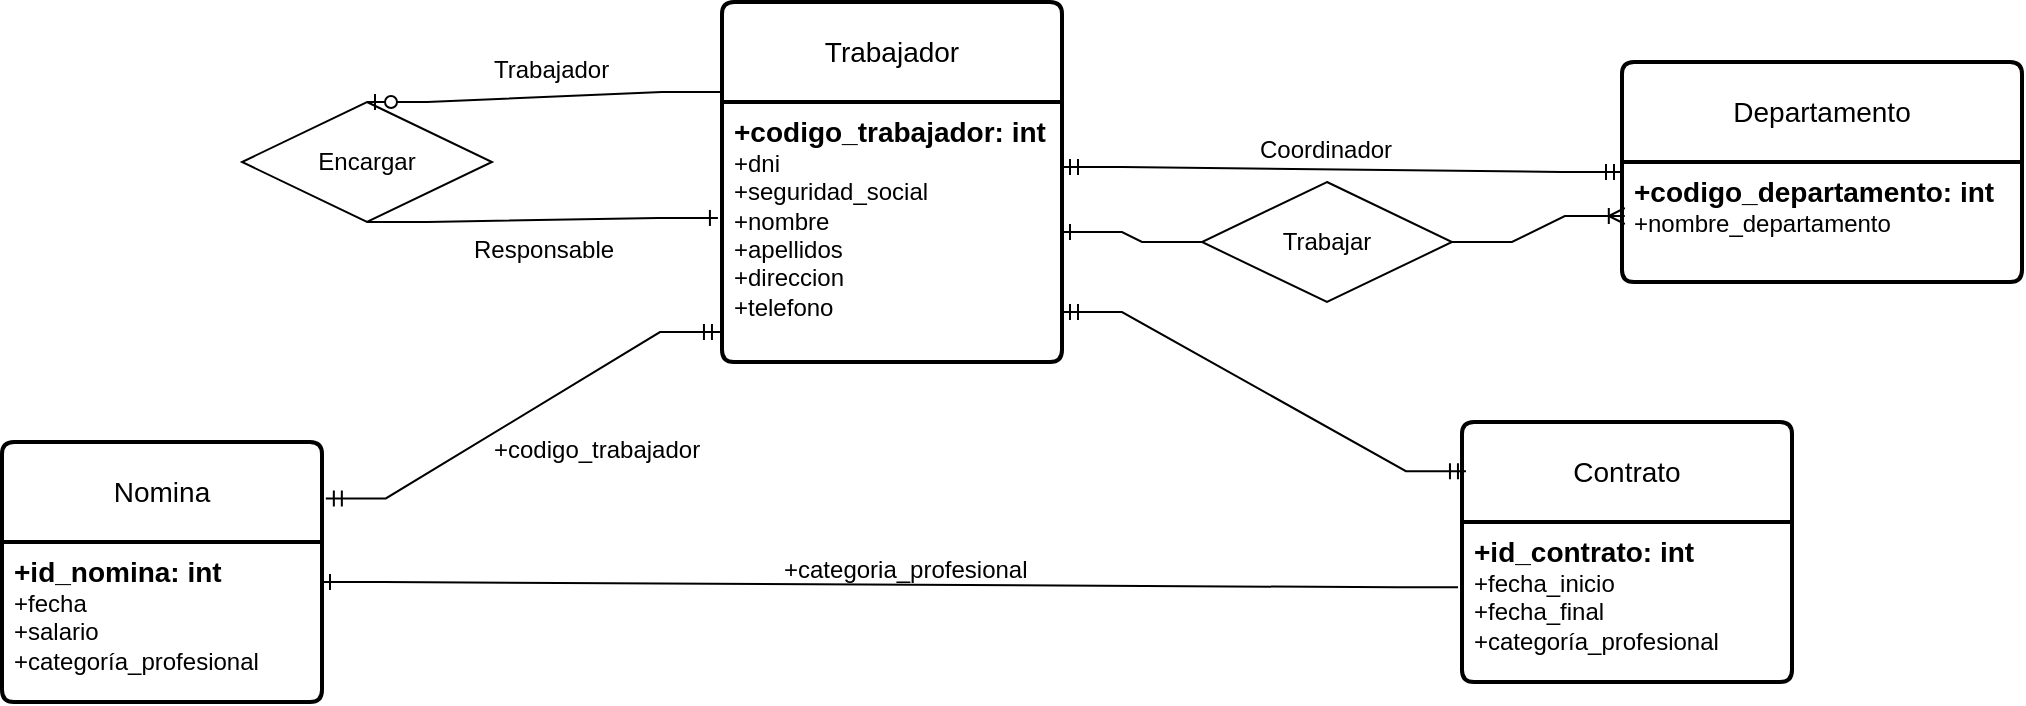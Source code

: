 <mxfile version="22.0.4" type="github">
  <diagram id="R2lEEEUBdFMjLlhIrx00" name="Page-1">
    <mxGraphModel dx="2140" dy="574" grid="1" gridSize="10" guides="1" tooltips="1" connect="1" arrows="1" fold="1" page="1" pageScale="1" pageWidth="850" pageHeight="1100" math="0" shadow="0" extFonts="Permanent Marker^https://fonts.googleapis.com/css?family=Permanent+Marker">
      <root>
        <mxCell id="0" />
        <mxCell id="1" parent="0" />
        <mxCell id="gvX3EpY5Q0zR5tGafqpT-1" value="Trabajador" style="swimlane;childLayout=stackLayout;horizontal=1;startSize=50;horizontalStack=0;rounded=1;fontSize=14;fontStyle=0;strokeWidth=2;resizeParent=0;resizeLast=1;shadow=0;dashed=0;align=center;arcSize=4;whiteSpace=wrap;html=1;" parent="1" vertex="1">
          <mxGeometry x="340" y="90" width="170" height="180" as="geometry" />
        </mxCell>
        <mxCell id="gvX3EpY5Q0zR5tGafqpT-2" value="&lt;b&gt;&lt;font style=&quot;font-size: 14px;&quot;&gt;+codigo_trabajador: int&lt;/font&gt;&lt;/b&gt;&lt;br&gt;+dni&lt;br&gt;+seguridad_social&lt;br&gt;+nombre&lt;br&gt;+apellidos&lt;br&gt;+direccion&lt;br&gt;+telefono" style="align=left;strokeColor=none;fillColor=none;spacingLeft=4;fontSize=12;verticalAlign=top;resizable=0;rotatable=0;part=1;html=1;" parent="gvX3EpY5Q0zR5tGafqpT-1" vertex="1">
          <mxGeometry y="50" width="170" height="130" as="geometry" />
        </mxCell>
        <mxCell id="Ul1wBHSkVidiu57l8BO9-17" value="Departamento" style="swimlane;childLayout=stackLayout;horizontal=1;startSize=50;horizontalStack=0;rounded=1;fontSize=14;fontStyle=0;strokeWidth=2;resizeParent=0;resizeLast=1;shadow=0;dashed=0;align=center;arcSize=4;whiteSpace=wrap;html=1;" parent="1" vertex="1">
          <mxGeometry x="790" y="120" width="200" height="110" as="geometry">
            <mxRectangle x="540" y="80" width="130" height="50" as="alternateBounds" />
          </mxGeometry>
        </mxCell>
        <mxCell id="Ul1wBHSkVidiu57l8BO9-18" value="&lt;b&gt;&lt;font style=&quot;font-size: 14px;&quot;&gt;+codigo_departamento: int&lt;/font&gt;&lt;/b&gt;&lt;br&gt;+nombre_departamento" style="align=left;strokeColor=none;fillColor=none;spacingLeft=4;fontSize=12;verticalAlign=top;resizable=0;rotatable=0;part=1;html=1;" parent="Ul1wBHSkVidiu57l8BO9-17" vertex="1">
          <mxGeometry y="50" width="200" height="60" as="geometry" />
        </mxCell>
        <mxCell id="Ul1wBHSkVidiu57l8BO9-19" value="Trabajar" style="shape=rhombus;perimeter=rhombusPerimeter;whiteSpace=wrap;html=1;align=center;" parent="1" vertex="1">
          <mxGeometry x="580" y="180" width="125" height="60" as="geometry" />
        </mxCell>
        <mxCell id="Ul1wBHSkVidiu57l8BO9-25" value="" style="edgeStyle=entityRelationEdgeStyle;fontSize=12;html=1;endArrow=ERoneToMany;rounded=0;exitX=1;exitY=0.5;exitDx=0;exitDy=0;entryX=0.007;entryY=0.45;entryDx=0;entryDy=0;entryPerimeter=0;" parent="1" source="Ul1wBHSkVidiu57l8BO9-19" target="Ul1wBHSkVidiu57l8BO9-18" edge="1">
          <mxGeometry width="100" height="100" relative="1" as="geometry">
            <mxPoint x="600" y="330" as="sourcePoint" />
            <mxPoint x="690" y="240" as="targetPoint" />
          </mxGeometry>
        </mxCell>
        <mxCell id="Ul1wBHSkVidiu57l8BO9-26" value="" style="edgeStyle=entityRelationEdgeStyle;fontSize=12;html=1;endArrow=ERone;endFill=1;rounded=0;" parent="1" source="Ul1wBHSkVidiu57l8BO9-19" target="gvX3EpY5Q0zR5tGafqpT-2" edge="1">
          <mxGeometry width="100" height="100" relative="1" as="geometry">
            <mxPoint x="632.235" y="284.08" as="sourcePoint" />
            <mxPoint x="677.76" y="290" as="targetPoint" />
          </mxGeometry>
        </mxCell>
        <mxCell id="_TuebvO3D3MZm0JwuIhE-1" value="Encargar" style="shape=rhombus;perimeter=rhombusPerimeter;whiteSpace=wrap;html=1;align=center;" parent="1" vertex="1">
          <mxGeometry x="100" y="140" width="125" height="60" as="geometry" />
        </mxCell>
        <mxCell id="_TuebvO3D3MZm0JwuIhE-3" value="" style="edgeStyle=entityRelationEdgeStyle;fontSize=12;html=1;endArrow=ERzeroToOne;endFill=1;rounded=0;entryX=0.5;entryY=0;entryDx=0;entryDy=0;exitX=0;exitY=0.25;exitDx=0;exitDy=0;" parent="1" source="gvX3EpY5Q0zR5tGafqpT-1" target="_TuebvO3D3MZm0JwuIhE-1" edge="1">
          <mxGeometry width="100" height="100" relative="1" as="geometry">
            <mxPoint x="60" y="90" as="sourcePoint" />
            <mxPoint x="180" y="170" as="targetPoint" />
            <Array as="points">
              <mxPoint x="10" y="190" />
              <mxPoint x="250" y="100" />
              <mxPoint x="250" y="100" />
              <mxPoint x="280" y="150" />
            </Array>
          </mxGeometry>
        </mxCell>
        <mxCell id="_TuebvO3D3MZm0JwuIhE-4" value="Trabajador&lt;br&gt;" style="text;strokeColor=none;fillColor=none;spacingLeft=4;spacingRight=4;overflow=hidden;rotatable=0;points=[[0,0.5],[1,0.5]];portConstraint=eastwest;fontSize=12;whiteSpace=wrap;html=1;" parent="1" vertex="1">
          <mxGeometry x="220" y="110" width="70" height="30" as="geometry" />
        </mxCell>
        <mxCell id="_TuebvO3D3MZm0JwuIhE-5" value="" style="edgeStyle=entityRelationEdgeStyle;fontSize=12;html=1;endArrow=ERone;endFill=1;rounded=0;entryX=-0.012;entryY=0.446;entryDx=0;entryDy=0;entryPerimeter=0;exitX=0.5;exitY=1;exitDx=0;exitDy=0;" parent="1" source="_TuebvO3D3MZm0JwuIhE-1" target="gvX3EpY5Q0zR5tGafqpT-2" edge="1">
          <mxGeometry width="100" height="100" relative="1" as="geometry">
            <mxPoint x="160" y="230" as="sourcePoint" />
            <mxPoint x="163.75" y="250" as="targetPoint" />
          </mxGeometry>
        </mxCell>
        <mxCell id="_TuebvO3D3MZm0JwuIhE-6" value="Responsable" style="text;strokeColor=none;fillColor=none;spacingLeft=4;spacingRight=4;overflow=hidden;rotatable=0;points=[[0,0.5],[1,0.5]];portConstraint=eastwest;fontSize=12;whiteSpace=wrap;html=1;" parent="1" vertex="1">
          <mxGeometry x="210" y="200" width="80" height="30" as="geometry" />
        </mxCell>
        <mxCell id="_TuebvO3D3MZm0JwuIhE-7" value="" style="edgeStyle=entityRelationEdgeStyle;fontSize=12;html=1;endArrow=ERmandOne;startArrow=ERmandOne;rounded=0;exitX=1;exitY=0.25;exitDx=0;exitDy=0;entryX=0;entryY=0.5;entryDx=0;entryDy=0;" parent="1" source="gvX3EpY5Q0zR5tGafqpT-2" target="Ul1wBHSkVidiu57l8BO9-17" edge="1">
          <mxGeometry width="100" height="100" relative="1" as="geometry">
            <mxPoint x="540" y="150" as="sourcePoint" />
            <mxPoint x="640" y="50" as="targetPoint" />
          </mxGeometry>
        </mxCell>
        <mxCell id="_TuebvO3D3MZm0JwuIhE-8" value="Coordinador" style="text;strokeColor=none;fillColor=none;spacingLeft=4;spacingRight=4;overflow=hidden;rotatable=0;points=[[0,0.5],[1,0.5]];portConstraint=eastwest;fontSize=12;whiteSpace=wrap;html=1;" parent="1" vertex="1">
          <mxGeometry x="602.5" y="150" width="80" height="30" as="geometry" />
        </mxCell>
        <mxCell id="_TuebvO3D3MZm0JwuIhE-9" value="Contrato" style="swimlane;childLayout=stackLayout;horizontal=1;startSize=50;horizontalStack=0;rounded=1;fontSize=14;fontStyle=0;strokeWidth=2;resizeParent=0;resizeLast=1;shadow=0;dashed=0;align=center;arcSize=4;whiteSpace=wrap;html=1;" parent="1" vertex="1">
          <mxGeometry x="710" y="300" width="165" height="130" as="geometry" />
        </mxCell>
        <mxCell id="_TuebvO3D3MZm0JwuIhE-10" value="&lt;b&gt;&lt;font style=&quot;font-size: 14px;&quot;&gt;+id_contrato: int&lt;/font&gt;&lt;/b&gt;&lt;br&gt;+fecha_inicio&lt;br&gt;+fecha_final&lt;br&gt;+categoría_profesional" style="align=left;strokeColor=none;fillColor=none;spacingLeft=4;fontSize=12;verticalAlign=top;resizable=0;rotatable=0;part=1;html=1;" parent="_TuebvO3D3MZm0JwuIhE-9" vertex="1">
          <mxGeometry y="50" width="165" height="80" as="geometry" />
        </mxCell>
        <mxCell id="_TuebvO3D3MZm0JwuIhE-11" value="" style="edgeStyle=entityRelationEdgeStyle;fontSize=12;html=1;endArrow=ERmandOne;startArrow=ERmandOne;rounded=0;entryX=0.012;entryY=0.189;entryDx=0;entryDy=0;exitX=1;exitY=0.808;exitDx=0;exitDy=0;exitPerimeter=0;entryPerimeter=0;" parent="1" source="gvX3EpY5Q0zR5tGafqpT-2" target="_TuebvO3D3MZm0JwuIhE-9" edge="1">
          <mxGeometry width="100" height="100" relative="1" as="geometry">
            <mxPoint x="425" y="280" as="sourcePoint" />
            <mxPoint x="460" y="470" as="targetPoint" />
            <Array as="points">
              <mxPoint x="415" y="320" />
              <mxPoint x="355" y="350" />
              <mxPoint x="420" y="270" />
              <mxPoint x="395" y="350" />
              <mxPoint x="440" y="380" />
              <mxPoint x="335" y="350" />
              <mxPoint x="405" y="320" />
            </Array>
          </mxGeometry>
        </mxCell>
        <mxCell id="bF3afOXUOnpy5TdLRnv6-1" value="Nomina" style="swimlane;childLayout=stackLayout;horizontal=1;startSize=50;horizontalStack=0;rounded=1;fontSize=14;fontStyle=0;strokeWidth=2;resizeParent=0;resizeLast=1;shadow=0;dashed=0;align=center;arcSize=4;whiteSpace=wrap;html=1;" parent="1" vertex="1">
          <mxGeometry x="-20" y="310" width="160" height="130" as="geometry" />
        </mxCell>
        <mxCell id="bF3afOXUOnpy5TdLRnv6-2" value="&lt;b&gt;&lt;font style=&quot;font-size: 14px;&quot;&gt;+id_nomina: int&lt;/font&gt;&lt;/b&gt;&lt;br&gt;+fecha&lt;br&gt;+salario&lt;br&gt;+categoría_profesional" style="align=left;strokeColor=none;fillColor=none;spacingLeft=4;fontSize=12;verticalAlign=top;resizable=0;rotatable=0;part=1;html=1;" parent="bF3afOXUOnpy5TdLRnv6-1" vertex="1">
          <mxGeometry y="50" width="160" height="80" as="geometry" />
        </mxCell>
        <mxCell id="bF3afOXUOnpy5TdLRnv6-5" value="" style="edgeStyle=entityRelationEdgeStyle;fontSize=12;html=1;endArrow=ERmandOne;startArrow=ERmandOne;rounded=0;exitX=1.012;exitY=0.217;exitDx=0;exitDy=0;entryX=-0.006;entryY=0.885;entryDx=0;entryDy=0;exitPerimeter=0;entryPerimeter=0;" parent="1" source="bF3afOXUOnpy5TdLRnv6-1" target="gvX3EpY5Q0zR5tGafqpT-2" edge="1">
          <mxGeometry width="100" height="100" relative="1" as="geometry">
            <mxPoint x="800" y="450" as="sourcePoint" />
            <mxPoint x="900" y="350" as="targetPoint" />
            <Array as="points">
              <mxPoint x="850" y="440" />
            </Array>
          </mxGeometry>
        </mxCell>
        <mxCell id="bF3afOXUOnpy5TdLRnv6-6" value="" style="edgeStyle=entityRelationEdgeStyle;fontSize=12;html=1;endArrow=ERone;endFill=1;rounded=0;entryX=1;entryY=0.25;entryDx=0;entryDy=0;exitX=-0.012;exitY=0.408;exitDx=0;exitDy=0;exitPerimeter=0;" parent="1" source="_TuebvO3D3MZm0JwuIhE-10" target="bF3afOXUOnpy5TdLRnv6-2" edge="1">
          <mxGeometry width="100" height="100" relative="1" as="geometry">
            <mxPoint x="800" y="450" as="sourcePoint" />
            <mxPoint x="900" y="350" as="targetPoint" />
          </mxGeometry>
        </mxCell>
        <mxCell id="bF3afOXUOnpy5TdLRnv6-10" value="+categoria_profesional" style="text;strokeColor=none;fillColor=none;spacingLeft=4;spacingRight=4;overflow=hidden;rotatable=0;points=[[0,0.5],[1,0.5]];portConstraint=eastwest;fontSize=12;whiteSpace=wrap;html=1;" parent="1" vertex="1">
          <mxGeometry x="365" y="360" width="145" height="30" as="geometry" />
        </mxCell>
        <mxCell id="bF3afOXUOnpy5TdLRnv6-11" value="+codigo_trabajador" style="text;strokeColor=none;fillColor=none;spacingLeft=4;spacingRight=4;overflow=hidden;rotatable=0;points=[[0,0.5],[1,0.5]];portConstraint=eastwest;fontSize=12;whiteSpace=wrap;html=1;" parent="1" vertex="1">
          <mxGeometry x="220" y="300" width="145" height="30" as="geometry" />
        </mxCell>
      </root>
    </mxGraphModel>
  </diagram>
</mxfile>
